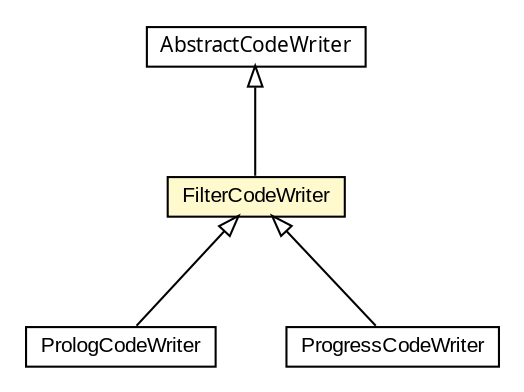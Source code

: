 #!/usr/local/bin/dot
#
# Class diagram 
# Generated by UMLGraph version 5.1 (http://www.umlgraph.org/)
#

digraph G {
	edge [fontname="arial",fontsize=10,labelfontname="arial",labelfontsize=10];
	node [fontname="arial",fontsize=10,shape=plaintext];
	nodesep=0.25;
	ranksep=0.5;
	// com.helger.jcodemodel.AbstractCodeWriter
	c11879 [label=<<table title="com.helger.jcodemodel.AbstractCodeWriter" border="0" cellborder="1" cellspacing="0" cellpadding="2" port="p" href="../AbstractCodeWriter.html">
		<tr><td><table border="0" cellspacing="0" cellpadding="1">
<tr><td align="center" balign="center"><font face="ariali"> AbstractCodeWriter </font></td></tr>
		</table></td></tr>
		</table>>, fontname="arial", fontcolor="black", fontsize=10.0];
	// com.helger.jcodemodel.writer.PrologCodeWriter
	c11895 [label=<<table title="com.helger.jcodemodel.writer.PrologCodeWriter" border="0" cellborder="1" cellspacing="0" cellpadding="2" port="p" href="./PrologCodeWriter.html">
		<tr><td><table border="0" cellspacing="0" cellpadding="1">
<tr><td align="center" balign="center"> PrologCodeWriter </td></tr>
		</table></td></tr>
		</table>>, fontname="arial", fontcolor="black", fontsize=10.0];
	// com.helger.jcodemodel.writer.ProgressCodeWriter
	c11896 [label=<<table title="com.helger.jcodemodel.writer.ProgressCodeWriter" border="0" cellborder="1" cellspacing="0" cellpadding="2" port="p" href="./ProgressCodeWriter.html">
		<tr><td><table border="0" cellspacing="0" cellpadding="1">
<tr><td align="center" balign="center"> ProgressCodeWriter </td></tr>
		</table></td></tr>
		</table>>, fontname="arial", fontcolor="black", fontsize=10.0];
	// com.helger.jcodemodel.writer.FilterCodeWriter
	c11898 [label=<<table title="com.helger.jcodemodel.writer.FilterCodeWriter" border="0" cellborder="1" cellspacing="0" cellpadding="2" port="p" bgcolor="lemonChiffon" href="./FilterCodeWriter.html">
		<tr><td><table border="0" cellspacing="0" cellpadding="1">
<tr><td align="center" balign="center"> FilterCodeWriter </td></tr>
		</table></td></tr>
		</table>>, fontname="arial", fontcolor="black", fontsize=10.0];
	//com.helger.jcodemodel.writer.PrologCodeWriter extends com.helger.jcodemodel.writer.FilterCodeWriter
	c11898:p -> c11895:p [dir=back,arrowtail=empty];
	//com.helger.jcodemodel.writer.ProgressCodeWriter extends com.helger.jcodemodel.writer.FilterCodeWriter
	c11898:p -> c11896:p [dir=back,arrowtail=empty];
	//com.helger.jcodemodel.writer.FilterCodeWriter extends com.helger.jcodemodel.AbstractCodeWriter
	c11879:p -> c11898:p [dir=back,arrowtail=empty];
}

